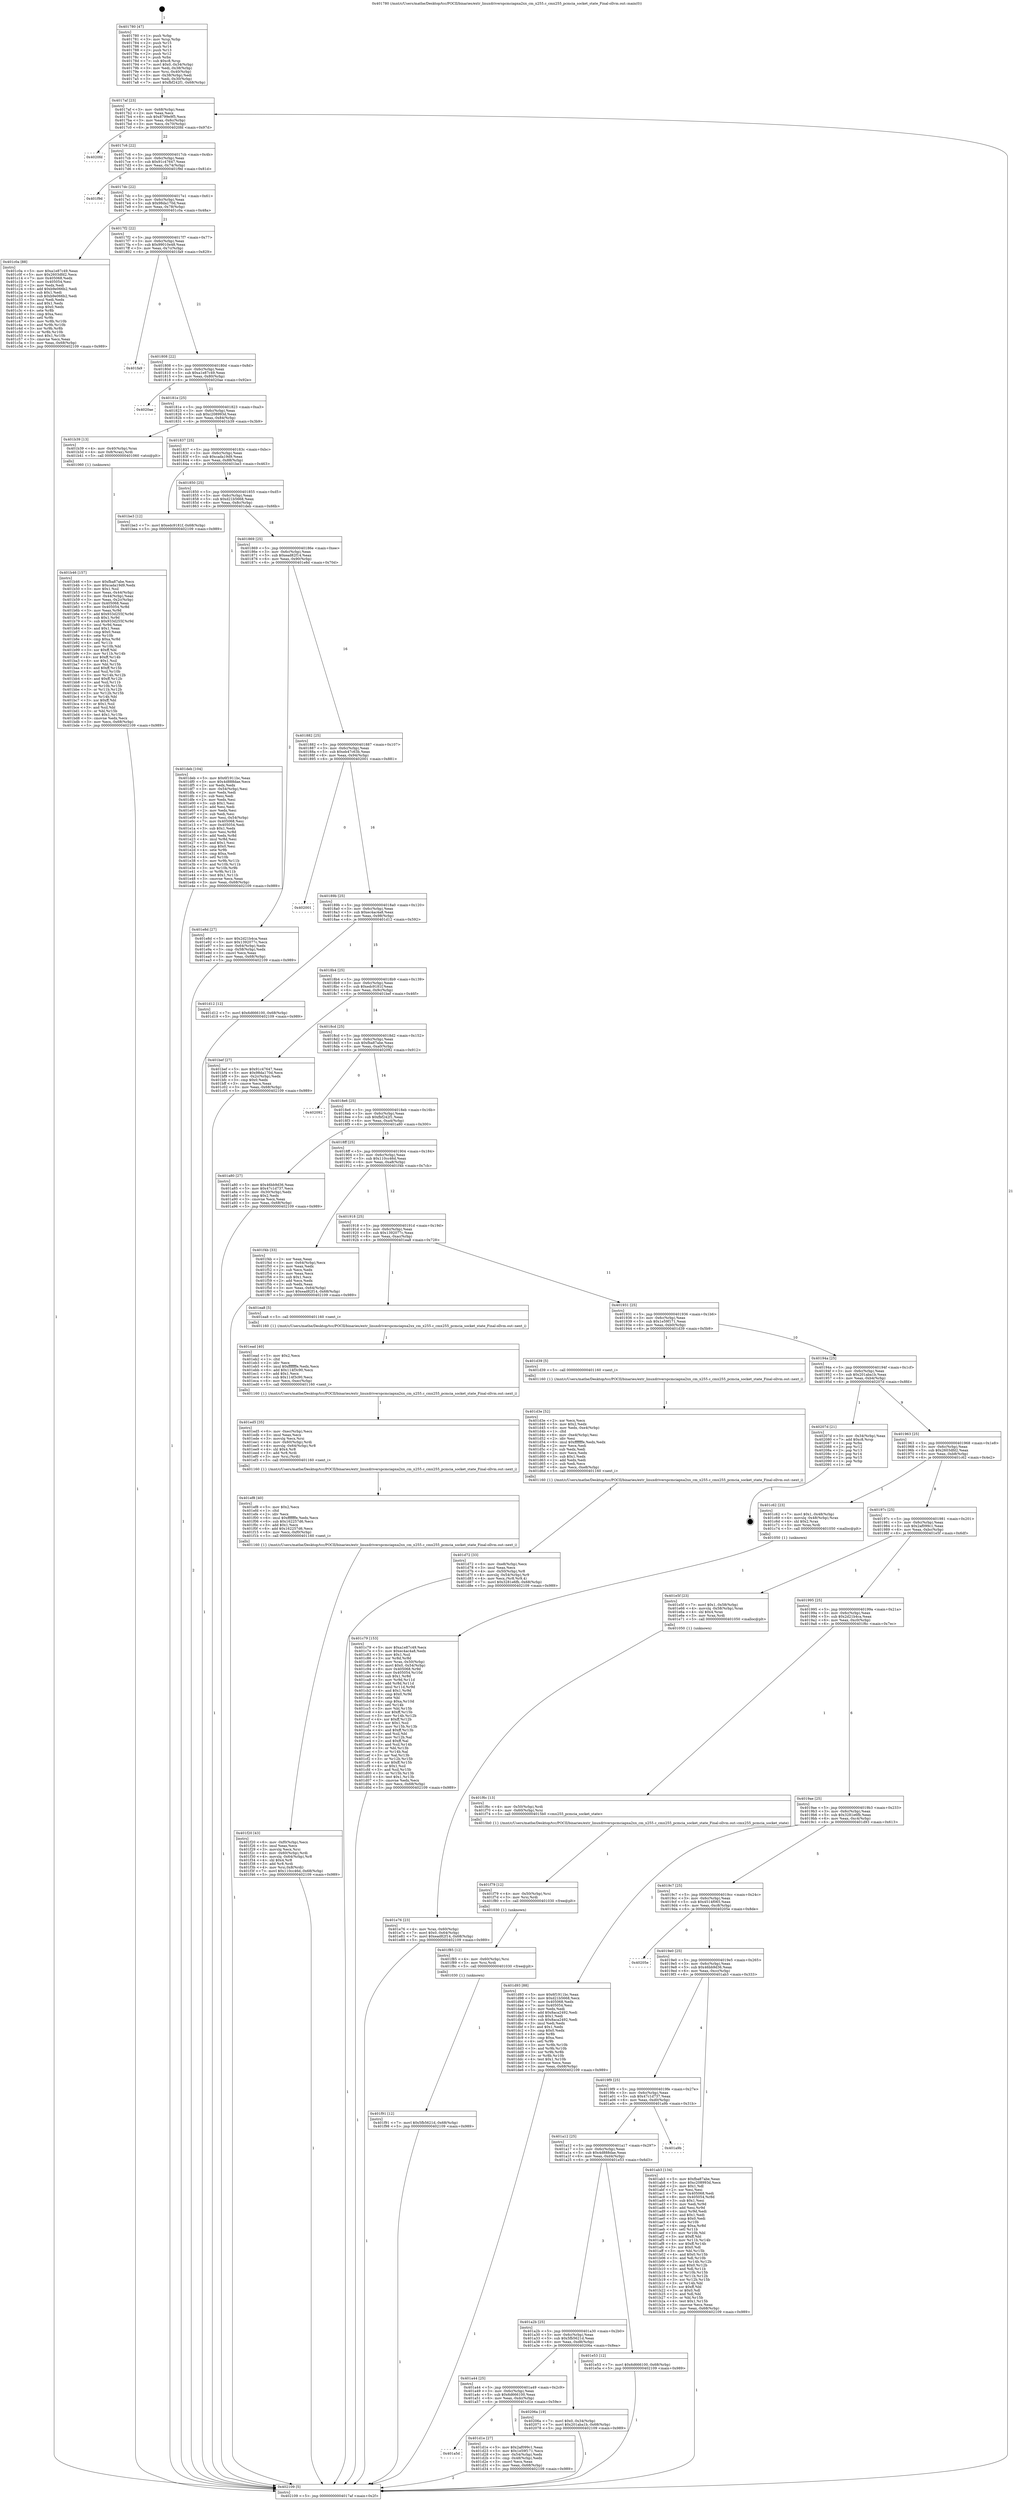 digraph "0x401780" {
  label = "0x401780 (/mnt/c/Users/mathe/Desktop/tcc/POCII/binaries/extr_linuxdriverspcmciapxa2xx_cm_x255.c_cmx255_pcmcia_socket_state_Final-ollvm.out::main(0))"
  labelloc = "t"
  node[shape=record]

  Entry [label="",width=0.3,height=0.3,shape=circle,fillcolor=black,style=filled]
  "0x4017af" [label="{
     0x4017af [23]\l
     | [instrs]\l
     &nbsp;&nbsp;0x4017af \<+3\>: mov -0x68(%rbp),%eax\l
     &nbsp;&nbsp;0x4017b2 \<+2\>: mov %eax,%ecx\l
     &nbsp;&nbsp;0x4017b4 \<+6\>: sub $0x8799e9f5,%ecx\l
     &nbsp;&nbsp;0x4017ba \<+3\>: mov %eax,-0x6c(%rbp)\l
     &nbsp;&nbsp;0x4017bd \<+3\>: mov %ecx,-0x70(%rbp)\l
     &nbsp;&nbsp;0x4017c0 \<+6\>: je 00000000004020fd \<main+0x97d\>\l
  }"]
  "0x4020fd" [label="{
     0x4020fd\l
  }", style=dashed]
  "0x4017c6" [label="{
     0x4017c6 [22]\l
     | [instrs]\l
     &nbsp;&nbsp;0x4017c6 \<+5\>: jmp 00000000004017cb \<main+0x4b\>\l
     &nbsp;&nbsp;0x4017cb \<+3\>: mov -0x6c(%rbp),%eax\l
     &nbsp;&nbsp;0x4017ce \<+5\>: sub $0x91c47647,%eax\l
     &nbsp;&nbsp;0x4017d3 \<+3\>: mov %eax,-0x74(%rbp)\l
     &nbsp;&nbsp;0x4017d6 \<+6\>: je 0000000000401f9d \<main+0x81d\>\l
  }"]
  Exit [label="",width=0.3,height=0.3,shape=circle,fillcolor=black,style=filled,peripheries=2]
  "0x401f9d" [label="{
     0x401f9d\l
  }", style=dashed]
  "0x4017dc" [label="{
     0x4017dc [22]\l
     | [instrs]\l
     &nbsp;&nbsp;0x4017dc \<+5\>: jmp 00000000004017e1 \<main+0x61\>\l
     &nbsp;&nbsp;0x4017e1 \<+3\>: mov -0x6c(%rbp),%eax\l
     &nbsp;&nbsp;0x4017e4 \<+5\>: sub $0x98da170d,%eax\l
     &nbsp;&nbsp;0x4017e9 \<+3\>: mov %eax,-0x78(%rbp)\l
     &nbsp;&nbsp;0x4017ec \<+6\>: je 0000000000401c0a \<main+0x48a\>\l
  }"]
  "0x401f91" [label="{
     0x401f91 [12]\l
     | [instrs]\l
     &nbsp;&nbsp;0x401f91 \<+7\>: movl $0x5fb5621d,-0x68(%rbp)\l
     &nbsp;&nbsp;0x401f98 \<+5\>: jmp 0000000000402109 \<main+0x989\>\l
  }"]
  "0x401c0a" [label="{
     0x401c0a [88]\l
     | [instrs]\l
     &nbsp;&nbsp;0x401c0a \<+5\>: mov $0xa1e87c49,%eax\l
     &nbsp;&nbsp;0x401c0f \<+5\>: mov $0x2603dfd2,%ecx\l
     &nbsp;&nbsp;0x401c14 \<+7\>: mov 0x405068,%edx\l
     &nbsp;&nbsp;0x401c1b \<+7\>: mov 0x405054,%esi\l
     &nbsp;&nbsp;0x401c22 \<+2\>: mov %edx,%edi\l
     &nbsp;&nbsp;0x401c24 \<+6\>: add $0xb9e066b2,%edi\l
     &nbsp;&nbsp;0x401c2a \<+3\>: sub $0x1,%edi\l
     &nbsp;&nbsp;0x401c2d \<+6\>: sub $0xb9e066b2,%edi\l
     &nbsp;&nbsp;0x401c33 \<+3\>: imul %edi,%edx\l
     &nbsp;&nbsp;0x401c36 \<+3\>: and $0x1,%edx\l
     &nbsp;&nbsp;0x401c39 \<+3\>: cmp $0x0,%edx\l
     &nbsp;&nbsp;0x401c3c \<+4\>: sete %r8b\l
     &nbsp;&nbsp;0x401c40 \<+3\>: cmp $0xa,%esi\l
     &nbsp;&nbsp;0x401c43 \<+4\>: setl %r9b\l
     &nbsp;&nbsp;0x401c47 \<+3\>: mov %r8b,%r10b\l
     &nbsp;&nbsp;0x401c4a \<+3\>: and %r9b,%r10b\l
     &nbsp;&nbsp;0x401c4d \<+3\>: xor %r9b,%r8b\l
     &nbsp;&nbsp;0x401c50 \<+3\>: or %r8b,%r10b\l
     &nbsp;&nbsp;0x401c53 \<+4\>: test $0x1,%r10b\l
     &nbsp;&nbsp;0x401c57 \<+3\>: cmovne %ecx,%eax\l
     &nbsp;&nbsp;0x401c5a \<+3\>: mov %eax,-0x68(%rbp)\l
     &nbsp;&nbsp;0x401c5d \<+5\>: jmp 0000000000402109 \<main+0x989\>\l
  }"]
  "0x4017f2" [label="{
     0x4017f2 [22]\l
     | [instrs]\l
     &nbsp;&nbsp;0x4017f2 \<+5\>: jmp 00000000004017f7 \<main+0x77\>\l
     &nbsp;&nbsp;0x4017f7 \<+3\>: mov -0x6c(%rbp),%eax\l
     &nbsp;&nbsp;0x4017fa \<+5\>: sub $0x99010e48,%eax\l
     &nbsp;&nbsp;0x4017ff \<+3\>: mov %eax,-0x7c(%rbp)\l
     &nbsp;&nbsp;0x401802 \<+6\>: je 0000000000401fa9 \<main+0x829\>\l
  }"]
  "0x401f85" [label="{
     0x401f85 [12]\l
     | [instrs]\l
     &nbsp;&nbsp;0x401f85 \<+4\>: mov -0x60(%rbp),%rsi\l
     &nbsp;&nbsp;0x401f89 \<+3\>: mov %rsi,%rdi\l
     &nbsp;&nbsp;0x401f8c \<+5\>: call 0000000000401030 \<free@plt\>\l
     | [calls]\l
     &nbsp;&nbsp;0x401030 \{1\} (unknown)\l
  }"]
  "0x401fa9" [label="{
     0x401fa9\l
  }", style=dashed]
  "0x401808" [label="{
     0x401808 [22]\l
     | [instrs]\l
     &nbsp;&nbsp;0x401808 \<+5\>: jmp 000000000040180d \<main+0x8d\>\l
     &nbsp;&nbsp;0x40180d \<+3\>: mov -0x6c(%rbp),%eax\l
     &nbsp;&nbsp;0x401810 \<+5\>: sub $0xa1e87c49,%eax\l
     &nbsp;&nbsp;0x401815 \<+3\>: mov %eax,-0x80(%rbp)\l
     &nbsp;&nbsp;0x401818 \<+6\>: je 00000000004020ae \<main+0x92e\>\l
  }"]
  "0x401f79" [label="{
     0x401f79 [12]\l
     | [instrs]\l
     &nbsp;&nbsp;0x401f79 \<+4\>: mov -0x50(%rbp),%rsi\l
     &nbsp;&nbsp;0x401f7d \<+3\>: mov %rsi,%rdi\l
     &nbsp;&nbsp;0x401f80 \<+5\>: call 0000000000401030 \<free@plt\>\l
     | [calls]\l
     &nbsp;&nbsp;0x401030 \{1\} (unknown)\l
  }"]
  "0x4020ae" [label="{
     0x4020ae\l
  }", style=dashed]
  "0x40181e" [label="{
     0x40181e [25]\l
     | [instrs]\l
     &nbsp;&nbsp;0x40181e \<+5\>: jmp 0000000000401823 \<main+0xa3\>\l
     &nbsp;&nbsp;0x401823 \<+3\>: mov -0x6c(%rbp),%eax\l
     &nbsp;&nbsp;0x401826 \<+5\>: sub $0xc208993d,%eax\l
     &nbsp;&nbsp;0x40182b \<+6\>: mov %eax,-0x84(%rbp)\l
     &nbsp;&nbsp;0x401831 \<+6\>: je 0000000000401b39 \<main+0x3b9\>\l
  }"]
  "0x401f20" [label="{
     0x401f20 [43]\l
     | [instrs]\l
     &nbsp;&nbsp;0x401f20 \<+6\>: mov -0xf0(%rbp),%ecx\l
     &nbsp;&nbsp;0x401f26 \<+3\>: imul %eax,%ecx\l
     &nbsp;&nbsp;0x401f29 \<+3\>: movslq %ecx,%rsi\l
     &nbsp;&nbsp;0x401f2c \<+4\>: mov -0x60(%rbp),%rdi\l
     &nbsp;&nbsp;0x401f30 \<+4\>: movslq -0x64(%rbp),%r8\l
     &nbsp;&nbsp;0x401f34 \<+4\>: shl $0x4,%r8\l
     &nbsp;&nbsp;0x401f38 \<+3\>: add %r8,%rdi\l
     &nbsp;&nbsp;0x401f3b \<+4\>: mov %rsi,0x8(%rdi)\l
     &nbsp;&nbsp;0x401f3f \<+7\>: movl $0x110cc46d,-0x68(%rbp)\l
     &nbsp;&nbsp;0x401f46 \<+5\>: jmp 0000000000402109 \<main+0x989\>\l
  }"]
  "0x401b39" [label="{
     0x401b39 [13]\l
     | [instrs]\l
     &nbsp;&nbsp;0x401b39 \<+4\>: mov -0x40(%rbp),%rax\l
     &nbsp;&nbsp;0x401b3d \<+4\>: mov 0x8(%rax),%rdi\l
     &nbsp;&nbsp;0x401b41 \<+5\>: call 0000000000401060 \<atoi@plt\>\l
     | [calls]\l
     &nbsp;&nbsp;0x401060 \{1\} (unknown)\l
  }"]
  "0x401837" [label="{
     0x401837 [25]\l
     | [instrs]\l
     &nbsp;&nbsp;0x401837 \<+5\>: jmp 000000000040183c \<main+0xbc\>\l
     &nbsp;&nbsp;0x40183c \<+3\>: mov -0x6c(%rbp),%eax\l
     &nbsp;&nbsp;0x40183f \<+5\>: sub $0xcada19d9,%eax\l
     &nbsp;&nbsp;0x401844 \<+6\>: mov %eax,-0x88(%rbp)\l
     &nbsp;&nbsp;0x40184a \<+6\>: je 0000000000401be3 \<main+0x463\>\l
  }"]
  "0x401ef8" [label="{
     0x401ef8 [40]\l
     | [instrs]\l
     &nbsp;&nbsp;0x401ef8 \<+5\>: mov $0x2,%ecx\l
     &nbsp;&nbsp;0x401efd \<+1\>: cltd\l
     &nbsp;&nbsp;0x401efe \<+2\>: idiv %ecx\l
     &nbsp;&nbsp;0x401f00 \<+6\>: imul $0xfffffffe,%edx,%ecx\l
     &nbsp;&nbsp;0x401f06 \<+6\>: sub $0x162257d6,%ecx\l
     &nbsp;&nbsp;0x401f0c \<+3\>: add $0x1,%ecx\l
     &nbsp;&nbsp;0x401f0f \<+6\>: add $0x162257d6,%ecx\l
     &nbsp;&nbsp;0x401f15 \<+6\>: mov %ecx,-0xf0(%rbp)\l
     &nbsp;&nbsp;0x401f1b \<+5\>: call 0000000000401160 \<next_i\>\l
     | [calls]\l
     &nbsp;&nbsp;0x401160 \{1\} (/mnt/c/Users/mathe/Desktop/tcc/POCII/binaries/extr_linuxdriverspcmciapxa2xx_cm_x255.c_cmx255_pcmcia_socket_state_Final-ollvm.out::next_i)\l
  }"]
  "0x401be3" [label="{
     0x401be3 [12]\l
     | [instrs]\l
     &nbsp;&nbsp;0x401be3 \<+7\>: movl $0xedc9181f,-0x68(%rbp)\l
     &nbsp;&nbsp;0x401bea \<+5\>: jmp 0000000000402109 \<main+0x989\>\l
  }"]
  "0x401850" [label="{
     0x401850 [25]\l
     | [instrs]\l
     &nbsp;&nbsp;0x401850 \<+5\>: jmp 0000000000401855 \<main+0xd5\>\l
     &nbsp;&nbsp;0x401855 \<+3\>: mov -0x6c(%rbp),%eax\l
     &nbsp;&nbsp;0x401858 \<+5\>: sub $0xd21b5668,%eax\l
     &nbsp;&nbsp;0x40185d \<+6\>: mov %eax,-0x8c(%rbp)\l
     &nbsp;&nbsp;0x401863 \<+6\>: je 0000000000401deb \<main+0x66b\>\l
  }"]
  "0x401ed5" [label="{
     0x401ed5 [35]\l
     | [instrs]\l
     &nbsp;&nbsp;0x401ed5 \<+6\>: mov -0xec(%rbp),%ecx\l
     &nbsp;&nbsp;0x401edb \<+3\>: imul %eax,%ecx\l
     &nbsp;&nbsp;0x401ede \<+3\>: movslq %ecx,%rsi\l
     &nbsp;&nbsp;0x401ee1 \<+4\>: mov -0x60(%rbp),%rdi\l
     &nbsp;&nbsp;0x401ee5 \<+4\>: movslq -0x64(%rbp),%r8\l
     &nbsp;&nbsp;0x401ee9 \<+4\>: shl $0x4,%r8\l
     &nbsp;&nbsp;0x401eed \<+3\>: add %r8,%rdi\l
     &nbsp;&nbsp;0x401ef0 \<+3\>: mov %rsi,(%rdi)\l
     &nbsp;&nbsp;0x401ef3 \<+5\>: call 0000000000401160 \<next_i\>\l
     | [calls]\l
     &nbsp;&nbsp;0x401160 \{1\} (/mnt/c/Users/mathe/Desktop/tcc/POCII/binaries/extr_linuxdriverspcmciapxa2xx_cm_x255.c_cmx255_pcmcia_socket_state_Final-ollvm.out::next_i)\l
  }"]
  "0x401deb" [label="{
     0x401deb [104]\l
     | [instrs]\l
     &nbsp;&nbsp;0x401deb \<+5\>: mov $0x6f1911bc,%eax\l
     &nbsp;&nbsp;0x401df0 \<+5\>: mov $0x4d888dae,%ecx\l
     &nbsp;&nbsp;0x401df5 \<+2\>: xor %edx,%edx\l
     &nbsp;&nbsp;0x401df7 \<+3\>: mov -0x54(%rbp),%esi\l
     &nbsp;&nbsp;0x401dfa \<+2\>: mov %edx,%edi\l
     &nbsp;&nbsp;0x401dfc \<+2\>: sub %esi,%edi\l
     &nbsp;&nbsp;0x401dfe \<+2\>: mov %edx,%esi\l
     &nbsp;&nbsp;0x401e00 \<+3\>: sub $0x1,%esi\l
     &nbsp;&nbsp;0x401e03 \<+2\>: add %esi,%edi\l
     &nbsp;&nbsp;0x401e05 \<+2\>: mov %edx,%esi\l
     &nbsp;&nbsp;0x401e07 \<+2\>: sub %edi,%esi\l
     &nbsp;&nbsp;0x401e09 \<+3\>: mov %esi,-0x54(%rbp)\l
     &nbsp;&nbsp;0x401e0c \<+7\>: mov 0x405068,%esi\l
     &nbsp;&nbsp;0x401e13 \<+7\>: mov 0x405054,%edi\l
     &nbsp;&nbsp;0x401e1a \<+3\>: sub $0x1,%edx\l
     &nbsp;&nbsp;0x401e1d \<+3\>: mov %esi,%r8d\l
     &nbsp;&nbsp;0x401e20 \<+3\>: add %edx,%r8d\l
     &nbsp;&nbsp;0x401e23 \<+4\>: imul %r8d,%esi\l
     &nbsp;&nbsp;0x401e27 \<+3\>: and $0x1,%esi\l
     &nbsp;&nbsp;0x401e2a \<+3\>: cmp $0x0,%esi\l
     &nbsp;&nbsp;0x401e2d \<+4\>: sete %r9b\l
     &nbsp;&nbsp;0x401e31 \<+3\>: cmp $0xa,%edi\l
     &nbsp;&nbsp;0x401e34 \<+4\>: setl %r10b\l
     &nbsp;&nbsp;0x401e38 \<+3\>: mov %r9b,%r11b\l
     &nbsp;&nbsp;0x401e3b \<+3\>: and %r10b,%r11b\l
     &nbsp;&nbsp;0x401e3e \<+3\>: xor %r10b,%r9b\l
     &nbsp;&nbsp;0x401e41 \<+3\>: or %r9b,%r11b\l
     &nbsp;&nbsp;0x401e44 \<+4\>: test $0x1,%r11b\l
     &nbsp;&nbsp;0x401e48 \<+3\>: cmovne %ecx,%eax\l
     &nbsp;&nbsp;0x401e4b \<+3\>: mov %eax,-0x68(%rbp)\l
     &nbsp;&nbsp;0x401e4e \<+5\>: jmp 0000000000402109 \<main+0x989\>\l
  }"]
  "0x401869" [label="{
     0x401869 [25]\l
     | [instrs]\l
     &nbsp;&nbsp;0x401869 \<+5\>: jmp 000000000040186e \<main+0xee\>\l
     &nbsp;&nbsp;0x40186e \<+3\>: mov -0x6c(%rbp),%eax\l
     &nbsp;&nbsp;0x401871 \<+5\>: sub $0xead82f14,%eax\l
     &nbsp;&nbsp;0x401876 \<+6\>: mov %eax,-0x90(%rbp)\l
     &nbsp;&nbsp;0x40187c \<+6\>: je 0000000000401e8d \<main+0x70d\>\l
  }"]
  "0x401ead" [label="{
     0x401ead [40]\l
     | [instrs]\l
     &nbsp;&nbsp;0x401ead \<+5\>: mov $0x2,%ecx\l
     &nbsp;&nbsp;0x401eb2 \<+1\>: cltd\l
     &nbsp;&nbsp;0x401eb3 \<+2\>: idiv %ecx\l
     &nbsp;&nbsp;0x401eb5 \<+6\>: imul $0xfffffffe,%edx,%ecx\l
     &nbsp;&nbsp;0x401ebb \<+6\>: add $0x114f3c90,%ecx\l
     &nbsp;&nbsp;0x401ec1 \<+3\>: add $0x1,%ecx\l
     &nbsp;&nbsp;0x401ec4 \<+6\>: sub $0x114f3c90,%ecx\l
     &nbsp;&nbsp;0x401eca \<+6\>: mov %ecx,-0xec(%rbp)\l
     &nbsp;&nbsp;0x401ed0 \<+5\>: call 0000000000401160 \<next_i\>\l
     | [calls]\l
     &nbsp;&nbsp;0x401160 \{1\} (/mnt/c/Users/mathe/Desktop/tcc/POCII/binaries/extr_linuxdriverspcmciapxa2xx_cm_x255.c_cmx255_pcmcia_socket_state_Final-ollvm.out::next_i)\l
  }"]
  "0x401e8d" [label="{
     0x401e8d [27]\l
     | [instrs]\l
     &nbsp;&nbsp;0x401e8d \<+5\>: mov $0x2d21b4ca,%eax\l
     &nbsp;&nbsp;0x401e92 \<+5\>: mov $0x1392077c,%ecx\l
     &nbsp;&nbsp;0x401e97 \<+3\>: mov -0x64(%rbp),%edx\l
     &nbsp;&nbsp;0x401e9a \<+3\>: cmp -0x58(%rbp),%edx\l
     &nbsp;&nbsp;0x401e9d \<+3\>: cmovl %ecx,%eax\l
     &nbsp;&nbsp;0x401ea0 \<+3\>: mov %eax,-0x68(%rbp)\l
     &nbsp;&nbsp;0x401ea3 \<+5\>: jmp 0000000000402109 \<main+0x989\>\l
  }"]
  "0x401882" [label="{
     0x401882 [25]\l
     | [instrs]\l
     &nbsp;&nbsp;0x401882 \<+5\>: jmp 0000000000401887 \<main+0x107\>\l
     &nbsp;&nbsp;0x401887 \<+3\>: mov -0x6c(%rbp),%eax\l
     &nbsp;&nbsp;0x40188a \<+5\>: sub $0xeb47c63b,%eax\l
     &nbsp;&nbsp;0x40188f \<+6\>: mov %eax,-0x94(%rbp)\l
     &nbsp;&nbsp;0x401895 \<+6\>: je 0000000000402001 \<main+0x881\>\l
  }"]
  "0x401e76" [label="{
     0x401e76 [23]\l
     | [instrs]\l
     &nbsp;&nbsp;0x401e76 \<+4\>: mov %rax,-0x60(%rbp)\l
     &nbsp;&nbsp;0x401e7a \<+7\>: movl $0x0,-0x64(%rbp)\l
     &nbsp;&nbsp;0x401e81 \<+7\>: movl $0xead82f14,-0x68(%rbp)\l
     &nbsp;&nbsp;0x401e88 \<+5\>: jmp 0000000000402109 \<main+0x989\>\l
  }"]
  "0x402001" [label="{
     0x402001\l
  }", style=dashed]
  "0x40189b" [label="{
     0x40189b [25]\l
     | [instrs]\l
     &nbsp;&nbsp;0x40189b \<+5\>: jmp 00000000004018a0 \<main+0x120\>\l
     &nbsp;&nbsp;0x4018a0 \<+3\>: mov -0x6c(%rbp),%eax\l
     &nbsp;&nbsp;0x4018a3 \<+5\>: sub $0xec4ac4a8,%eax\l
     &nbsp;&nbsp;0x4018a8 \<+6\>: mov %eax,-0x98(%rbp)\l
     &nbsp;&nbsp;0x4018ae \<+6\>: je 0000000000401d12 \<main+0x592\>\l
  }"]
  "0x401d72" [label="{
     0x401d72 [33]\l
     | [instrs]\l
     &nbsp;&nbsp;0x401d72 \<+6\>: mov -0xe8(%rbp),%ecx\l
     &nbsp;&nbsp;0x401d78 \<+3\>: imul %eax,%ecx\l
     &nbsp;&nbsp;0x401d7b \<+4\>: mov -0x50(%rbp),%r8\l
     &nbsp;&nbsp;0x401d7f \<+4\>: movslq -0x54(%rbp),%r9\l
     &nbsp;&nbsp;0x401d83 \<+4\>: mov %ecx,(%r8,%r9,4)\l
     &nbsp;&nbsp;0x401d87 \<+7\>: movl $0x3281e6fb,-0x68(%rbp)\l
     &nbsp;&nbsp;0x401d8e \<+5\>: jmp 0000000000402109 \<main+0x989\>\l
  }"]
  "0x401d12" [label="{
     0x401d12 [12]\l
     | [instrs]\l
     &nbsp;&nbsp;0x401d12 \<+7\>: movl $0x6d666100,-0x68(%rbp)\l
     &nbsp;&nbsp;0x401d19 \<+5\>: jmp 0000000000402109 \<main+0x989\>\l
  }"]
  "0x4018b4" [label="{
     0x4018b4 [25]\l
     | [instrs]\l
     &nbsp;&nbsp;0x4018b4 \<+5\>: jmp 00000000004018b9 \<main+0x139\>\l
     &nbsp;&nbsp;0x4018b9 \<+3\>: mov -0x6c(%rbp),%eax\l
     &nbsp;&nbsp;0x4018bc \<+5\>: sub $0xedc9181f,%eax\l
     &nbsp;&nbsp;0x4018c1 \<+6\>: mov %eax,-0x9c(%rbp)\l
     &nbsp;&nbsp;0x4018c7 \<+6\>: je 0000000000401bef \<main+0x46f\>\l
  }"]
  "0x401d3e" [label="{
     0x401d3e [52]\l
     | [instrs]\l
     &nbsp;&nbsp;0x401d3e \<+2\>: xor %ecx,%ecx\l
     &nbsp;&nbsp;0x401d40 \<+5\>: mov $0x2,%edx\l
     &nbsp;&nbsp;0x401d45 \<+6\>: mov %edx,-0xe4(%rbp)\l
     &nbsp;&nbsp;0x401d4b \<+1\>: cltd\l
     &nbsp;&nbsp;0x401d4c \<+6\>: mov -0xe4(%rbp),%esi\l
     &nbsp;&nbsp;0x401d52 \<+2\>: idiv %esi\l
     &nbsp;&nbsp;0x401d54 \<+6\>: imul $0xfffffffe,%edx,%edx\l
     &nbsp;&nbsp;0x401d5a \<+2\>: mov %ecx,%edi\l
     &nbsp;&nbsp;0x401d5c \<+2\>: sub %edx,%edi\l
     &nbsp;&nbsp;0x401d5e \<+2\>: mov %ecx,%edx\l
     &nbsp;&nbsp;0x401d60 \<+3\>: sub $0x1,%edx\l
     &nbsp;&nbsp;0x401d63 \<+2\>: add %edx,%edi\l
     &nbsp;&nbsp;0x401d65 \<+2\>: sub %edi,%ecx\l
     &nbsp;&nbsp;0x401d67 \<+6\>: mov %ecx,-0xe8(%rbp)\l
     &nbsp;&nbsp;0x401d6d \<+5\>: call 0000000000401160 \<next_i\>\l
     | [calls]\l
     &nbsp;&nbsp;0x401160 \{1\} (/mnt/c/Users/mathe/Desktop/tcc/POCII/binaries/extr_linuxdriverspcmciapxa2xx_cm_x255.c_cmx255_pcmcia_socket_state_Final-ollvm.out::next_i)\l
  }"]
  "0x401bef" [label="{
     0x401bef [27]\l
     | [instrs]\l
     &nbsp;&nbsp;0x401bef \<+5\>: mov $0x91c47647,%eax\l
     &nbsp;&nbsp;0x401bf4 \<+5\>: mov $0x98da170d,%ecx\l
     &nbsp;&nbsp;0x401bf9 \<+3\>: mov -0x2c(%rbp),%edx\l
     &nbsp;&nbsp;0x401bfc \<+3\>: cmp $0x0,%edx\l
     &nbsp;&nbsp;0x401bff \<+3\>: cmove %ecx,%eax\l
     &nbsp;&nbsp;0x401c02 \<+3\>: mov %eax,-0x68(%rbp)\l
     &nbsp;&nbsp;0x401c05 \<+5\>: jmp 0000000000402109 \<main+0x989\>\l
  }"]
  "0x4018cd" [label="{
     0x4018cd [25]\l
     | [instrs]\l
     &nbsp;&nbsp;0x4018cd \<+5\>: jmp 00000000004018d2 \<main+0x152\>\l
     &nbsp;&nbsp;0x4018d2 \<+3\>: mov -0x6c(%rbp),%eax\l
     &nbsp;&nbsp;0x4018d5 \<+5\>: sub $0xfba87abe,%eax\l
     &nbsp;&nbsp;0x4018da \<+6\>: mov %eax,-0xa0(%rbp)\l
     &nbsp;&nbsp;0x4018e0 \<+6\>: je 0000000000402092 \<main+0x912\>\l
  }"]
  "0x401a5d" [label="{
     0x401a5d\l
  }", style=dashed]
  "0x402092" [label="{
     0x402092\l
  }", style=dashed]
  "0x4018e6" [label="{
     0x4018e6 [25]\l
     | [instrs]\l
     &nbsp;&nbsp;0x4018e6 \<+5\>: jmp 00000000004018eb \<main+0x16b\>\l
     &nbsp;&nbsp;0x4018eb \<+3\>: mov -0x6c(%rbp),%eax\l
     &nbsp;&nbsp;0x4018ee \<+5\>: sub $0xfbf242f1,%eax\l
     &nbsp;&nbsp;0x4018f3 \<+6\>: mov %eax,-0xa4(%rbp)\l
     &nbsp;&nbsp;0x4018f9 \<+6\>: je 0000000000401a80 \<main+0x300\>\l
  }"]
  "0x401d1e" [label="{
     0x401d1e [27]\l
     | [instrs]\l
     &nbsp;&nbsp;0x401d1e \<+5\>: mov $0x2af099c1,%eax\l
     &nbsp;&nbsp;0x401d23 \<+5\>: mov $0x1e59f171,%ecx\l
     &nbsp;&nbsp;0x401d28 \<+3\>: mov -0x54(%rbp),%edx\l
     &nbsp;&nbsp;0x401d2b \<+3\>: cmp -0x48(%rbp),%edx\l
     &nbsp;&nbsp;0x401d2e \<+3\>: cmovl %ecx,%eax\l
     &nbsp;&nbsp;0x401d31 \<+3\>: mov %eax,-0x68(%rbp)\l
     &nbsp;&nbsp;0x401d34 \<+5\>: jmp 0000000000402109 \<main+0x989\>\l
  }"]
  "0x401a80" [label="{
     0x401a80 [27]\l
     | [instrs]\l
     &nbsp;&nbsp;0x401a80 \<+5\>: mov $0x46bb9d36,%eax\l
     &nbsp;&nbsp;0x401a85 \<+5\>: mov $0x47c1d737,%ecx\l
     &nbsp;&nbsp;0x401a8a \<+3\>: mov -0x30(%rbp),%edx\l
     &nbsp;&nbsp;0x401a8d \<+3\>: cmp $0x2,%edx\l
     &nbsp;&nbsp;0x401a90 \<+3\>: cmovne %ecx,%eax\l
     &nbsp;&nbsp;0x401a93 \<+3\>: mov %eax,-0x68(%rbp)\l
     &nbsp;&nbsp;0x401a96 \<+5\>: jmp 0000000000402109 \<main+0x989\>\l
  }"]
  "0x4018ff" [label="{
     0x4018ff [25]\l
     | [instrs]\l
     &nbsp;&nbsp;0x4018ff \<+5\>: jmp 0000000000401904 \<main+0x184\>\l
     &nbsp;&nbsp;0x401904 \<+3\>: mov -0x6c(%rbp),%eax\l
     &nbsp;&nbsp;0x401907 \<+5\>: sub $0x110cc46d,%eax\l
     &nbsp;&nbsp;0x40190c \<+6\>: mov %eax,-0xa8(%rbp)\l
     &nbsp;&nbsp;0x401912 \<+6\>: je 0000000000401f4b \<main+0x7cb\>\l
  }"]
  "0x402109" [label="{
     0x402109 [5]\l
     | [instrs]\l
     &nbsp;&nbsp;0x402109 \<+5\>: jmp 00000000004017af \<main+0x2f\>\l
  }"]
  "0x401780" [label="{
     0x401780 [47]\l
     | [instrs]\l
     &nbsp;&nbsp;0x401780 \<+1\>: push %rbp\l
     &nbsp;&nbsp;0x401781 \<+3\>: mov %rsp,%rbp\l
     &nbsp;&nbsp;0x401784 \<+2\>: push %r15\l
     &nbsp;&nbsp;0x401786 \<+2\>: push %r14\l
     &nbsp;&nbsp;0x401788 \<+2\>: push %r13\l
     &nbsp;&nbsp;0x40178a \<+2\>: push %r12\l
     &nbsp;&nbsp;0x40178c \<+1\>: push %rbx\l
     &nbsp;&nbsp;0x40178d \<+7\>: sub $0xc8,%rsp\l
     &nbsp;&nbsp;0x401794 \<+7\>: movl $0x0,-0x34(%rbp)\l
     &nbsp;&nbsp;0x40179b \<+3\>: mov %edi,-0x38(%rbp)\l
     &nbsp;&nbsp;0x40179e \<+4\>: mov %rsi,-0x40(%rbp)\l
     &nbsp;&nbsp;0x4017a2 \<+3\>: mov -0x38(%rbp),%edi\l
     &nbsp;&nbsp;0x4017a5 \<+3\>: mov %edi,-0x30(%rbp)\l
     &nbsp;&nbsp;0x4017a8 \<+7\>: movl $0xfbf242f1,-0x68(%rbp)\l
  }"]
  "0x401a44" [label="{
     0x401a44 [25]\l
     | [instrs]\l
     &nbsp;&nbsp;0x401a44 \<+5\>: jmp 0000000000401a49 \<main+0x2c9\>\l
     &nbsp;&nbsp;0x401a49 \<+3\>: mov -0x6c(%rbp),%eax\l
     &nbsp;&nbsp;0x401a4c \<+5\>: sub $0x6d666100,%eax\l
     &nbsp;&nbsp;0x401a51 \<+6\>: mov %eax,-0xdc(%rbp)\l
     &nbsp;&nbsp;0x401a57 \<+6\>: je 0000000000401d1e \<main+0x59e\>\l
  }"]
  "0x401f4b" [label="{
     0x401f4b [33]\l
     | [instrs]\l
     &nbsp;&nbsp;0x401f4b \<+2\>: xor %eax,%eax\l
     &nbsp;&nbsp;0x401f4d \<+3\>: mov -0x64(%rbp),%ecx\l
     &nbsp;&nbsp;0x401f50 \<+2\>: mov %eax,%edx\l
     &nbsp;&nbsp;0x401f52 \<+2\>: sub %ecx,%edx\l
     &nbsp;&nbsp;0x401f54 \<+2\>: mov %eax,%ecx\l
     &nbsp;&nbsp;0x401f56 \<+3\>: sub $0x1,%ecx\l
     &nbsp;&nbsp;0x401f59 \<+2\>: add %ecx,%edx\l
     &nbsp;&nbsp;0x401f5b \<+2\>: sub %edx,%eax\l
     &nbsp;&nbsp;0x401f5d \<+3\>: mov %eax,-0x64(%rbp)\l
     &nbsp;&nbsp;0x401f60 \<+7\>: movl $0xead82f14,-0x68(%rbp)\l
     &nbsp;&nbsp;0x401f67 \<+5\>: jmp 0000000000402109 \<main+0x989\>\l
  }"]
  "0x401918" [label="{
     0x401918 [25]\l
     | [instrs]\l
     &nbsp;&nbsp;0x401918 \<+5\>: jmp 000000000040191d \<main+0x19d\>\l
     &nbsp;&nbsp;0x40191d \<+3\>: mov -0x6c(%rbp),%eax\l
     &nbsp;&nbsp;0x401920 \<+5\>: sub $0x1392077c,%eax\l
     &nbsp;&nbsp;0x401925 \<+6\>: mov %eax,-0xac(%rbp)\l
     &nbsp;&nbsp;0x40192b \<+6\>: je 0000000000401ea8 \<main+0x728\>\l
  }"]
  "0x40206a" [label="{
     0x40206a [19]\l
     | [instrs]\l
     &nbsp;&nbsp;0x40206a \<+7\>: movl $0x0,-0x34(%rbp)\l
     &nbsp;&nbsp;0x402071 \<+7\>: movl $0x201aba1b,-0x68(%rbp)\l
     &nbsp;&nbsp;0x402078 \<+5\>: jmp 0000000000402109 \<main+0x989\>\l
  }"]
  "0x401ea8" [label="{
     0x401ea8 [5]\l
     | [instrs]\l
     &nbsp;&nbsp;0x401ea8 \<+5\>: call 0000000000401160 \<next_i\>\l
     | [calls]\l
     &nbsp;&nbsp;0x401160 \{1\} (/mnt/c/Users/mathe/Desktop/tcc/POCII/binaries/extr_linuxdriverspcmciapxa2xx_cm_x255.c_cmx255_pcmcia_socket_state_Final-ollvm.out::next_i)\l
  }"]
  "0x401931" [label="{
     0x401931 [25]\l
     | [instrs]\l
     &nbsp;&nbsp;0x401931 \<+5\>: jmp 0000000000401936 \<main+0x1b6\>\l
     &nbsp;&nbsp;0x401936 \<+3\>: mov -0x6c(%rbp),%eax\l
     &nbsp;&nbsp;0x401939 \<+5\>: sub $0x1e59f171,%eax\l
     &nbsp;&nbsp;0x40193e \<+6\>: mov %eax,-0xb0(%rbp)\l
     &nbsp;&nbsp;0x401944 \<+6\>: je 0000000000401d39 \<main+0x5b9\>\l
  }"]
  "0x401a2b" [label="{
     0x401a2b [25]\l
     | [instrs]\l
     &nbsp;&nbsp;0x401a2b \<+5\>: jmp 0000000000401a30 \<main+0x2b0\>\l
     &nbsp;&nbsp;0x401a30 \<+3\>: mov -0x6c(%rbp),%eax\l
     &nbsp;&nbsp;0x401a33 \<+5\>: sub $0x5fb5621d,%eax\l
     &nbsp;&nbsp;0x401a38 \<+6\>: mov %eax,-0xd8(%rbp)\l
     &nbsp;&nbsp;0x401a3e \<+6\>: je 000000000040206a \<main+0x8ea\>\l
  }"]
  "0x401d39" [label="{
     0x401d39 [5]\l
     | [instrs]\l
     &nbsp;&nbsp;0x401d39 \<+5\>: call 0000000000401160 \<next_i\>\l
     | [calls]\l
     &nbsp;&nbsp;0x401160 \{1\} (/mnt/c/Users/mathe/Desktop/tcc/POCII/binaries/extr_linuxdriverspcmciapxa2xx_cm_x255.c_cmx255_pcmcia_socket_state_Final-ollvm.out::next_i)\l
  }"]
  "0x40194a" [label="{
     0x40194a [25]\l
     | [instrs]\l
     &nbsp;&nbsp;0x40194a \<+5\>: jmp 000000000040194f \<main+0x1cf\>\l
     &nbsp;&nbsp;0x40194f \<+3\>: mov -0x6c(%rbp),%eax\l
     &nbsp;&nbsp;0x401952 \<+5\>: sub $0x201aba1b,%eax\l
     &nbsp;&nbsp;0x401957 \<+6\>: mov %eax,-0xb4(%rbp)\l
     &nbsp;&nbsp;0x40195d \<+6\>: je 000000000040207d \<main+0x8fd\>\l
  }"]
  "0x401e53" [label="{
     0x401e53 [12]\l
     | [instrs]\l
     &nbsp;&nbsp;0x401e53 \<+7\>: movl $0x6d666100,-0x68(%rbp)\l
     &nbsp;&nbsp;0x401e5a \<+5\>: jmp 0000000000402109 \<main+0x989\>\l
  }"]
  "0x40207d" [label="{
     0x40207d [21]\l
     | [instrs]\l
     &nbsp;&nbsp;0x40207d \<+3\>: mov -0x34(%rbp),%eax\l
     &nbsp;&nbsp;0x402080 \<+7\>: add $0xc8,%rsp\l
     &nbsp;&nbsp;0x402087 \<+1\>: pop %rbx\l
     &nbsp;&nbsp;0x402088 \<+2\>: pop %r12\l
     &nbsp;&nbsp;0x40208a \<+2\>: pop %r13\l
     &nbsp;&nbsp;0x40208c \<+2\>: pop %r14\l
     &nbsp;&nbsp;0x40208e \<+2\>: pop %r15\l
     &nbsp;&nbsp;0x402090 \<+1\>: pop %rbp\l
     &nbsp;&nbsp;0x402091 \<+1\>: ret\l
  }"]
  "0x401963" [label="{
     0x401963 [25]\l
     | [instrs]\l
     &nbsp;&nbsp;0x401963 \<+5\>: jmp 0000000000401968 \<main+0x1e8\>\l
     &nbsp;&nbsp;0x401968 \<+3\>: mov -0x6c(%rbp),%eax\l
     &nbsp;&nbsp;0x40196b \<+5\>: sub $0x2603dfd2,%eax\l
     &nbsp;&nbsp;0x401970 \<+6\>: mov %eax,-0xb8(%rbp)\l
     &nbsp;&nbsp;0x401976 \<+6\>: je 0000000000401c62 \<main+0x4e2\>\l
  }"]
  "0x401a12" [label="{
     0x401a12 [25]\l
     | [instrs]\l
     &nbsp;&nbsp;0x401a12 \<+5\>: jmp 0000000000401a17 \<main+0x297\>\l
     &nbsp;&nbsp;0x401a17 \<+3\>: mov -0x6c(%rbp),%eax\l
     &nbsp;&nbsp;0x401a1a \<+5\>: sub $0x4d888dae,%eax\l
     &nbsp;&nbsp;0x401a1f \<+6\>: mov %eax,-0xd4(%rbp)\l
     &nbsp;&nbsp;0x401a25 \<+6\>: je 0000000000401e53 \<main+0x6d3\>\l
  }"]
  "0x401c62" [label="{
     0x401c62 [23]\l
     | [instrs]\l
     &nbsp;&nbsp;0x401c62 \<+7\>: movl $0x1,-0x48(%rbp)\l
     &nbsp;&nbsp;0x401c69 \<+4\>: movslq -0x48(%rbp),%rax\l
     &nbsp;&nbsp;0x401c6d \<+4\>: shl $0x2,%rax\l
     &nbsp;&nbsp;0x401c71 \<+3\>: mov %rax,%rdi\l
     &nbsp;&nbsp;0x401c74 \<+5\>: call 0000000000401050 \<malloc@plt\>\l
     | [calls]\l
     &nbsp;&nbsp;0x401050 \{1\} (unknown)\l
  }"]
  "0x40197c" [label="{
     0x40197c [25]\l
     | [instrs]\l
     &nbsp;&nbsp;0x40197c \<+5\>: jmp 0000000000401981 \<main+0x201\>\l
     &nbsp;&nbsp;0x401981 \<+3\>: mov -0x6c(%rbp),%eax\l
     &nbsp;&nbsp;0x401984 \<+5\>: sub $0x2af099c1,%eax\l
     &nbsp;&nbsp;0x401989 \<+6\>: mov %eax,-0xbc(%rbp)\l
     &nbsp;&nbsp;0x40198f \<+6\>: je 0000000000401e5f \<main+0x6df\>\l
  }"]
  "0x401a9b" [label="{
     0x401a9b\l
  }", style=dashed]
  "0x401e5f" [label="{
     0x401e5f [23]\l
     | [instrs]\l
     &nbsp;&nbsp;0x401e5f \<+7\>: movl $0x1,-0x58(%rbp)\l
     &nbsp;&nbsp;0x401e66 \<+4\>: movslq -0x58(%rbp),%rax\l
     &nbsp;&nbsp;0x401e6a \<+4\>: shl $0x4,%rax\l
     &nbsp;&nbsp;0x401e6e \<+3\>: mov %rax,%rdi\l
     &nbsp;&nbsp;0x401e71 \<+5\>: call 0000000000401050 \<malloc@plt\>\l
     | [calls]\l
     &nbsp;&nbsp;0x401050 \{1\} (unknown)\l
  }"]
  "0x401995" [label="{
     0x401995 [25]\l
     | [instrs]\l
     &nbsp;&nbsp;0x401995 \<+5\>: jmp 000000000040199a \<main+0x21a\>\l
     &nbsp;&nbsp;0x40199a \<+3\>: mov -0x6c(%rbp),%eax\l
     &nbsp;&nbsp;0x40199d \<+5\>: sub $0x2d21b4ca,%eax\l
     &nbsp;&nbsp;0x4019a2 \<+6\>: mov %eax,-0xc0(%rbp)\l
     &nbsp;&nbsp;0x4019a8 \<+6\>: je 0000000000401f6c \<main+0x7ec\>\l
  }"]
  "0x401c79" [label="{
     0x401c79 [153]\l
     | [instrs]\l
     &nbsp;&nbsp;0x401c79 \<+5\>: mov $0xa1e87c49,%ecx\l
     &nbsp;&nbsp;0x401c7e \<+5\>: mov $0xec4ac4a8,%edx\l
     &nbsp;&nbsp;0x401c83 \<+3\>: mov $0x1,%sil\l
     &nbsp;&nbsp;0x401c86 \<+3\>: xor %r8d,%r8d\l
     &nbsp;&nbsp;0x401c89 \<+4\>: mov %rax,-0x50(%rbp)\l
     &nbsp;&nbsp;0x401c8d \<+7\>: movl $0x0,-0x54(%rbp)\l
     &nbsp;&nbsp;0x401c94 \<+8\>: mov 0x405068,%r9d\l
     &nbsp;&nbsp;0x401c9c \<+8\>: mov 0x405054,%r10d\l
     &nbsp;&nbsp;0x401ca4 \<+4\>: sub $0x1,%r8d\l
     &nbsp;&nbsp;0x401ca8 \<+3\>: mov %r9d,%r11d\l
     &nbsp;&nbsp;0x401cab \<+3\>: add %r8d,%r11d\l
     &nbsp;&nbsp;0x401cae \<+4\>: imul %r11d,%r9d\l
     &nbsp;&nbsp;0x401cb2 \<+4\>: and $0x1,%r9d\l
     &nbsp;&nbsp;0x401cb6 \<+4\>: cmp $0x0,%r9d\l
     &nbsp;&nbsp;0x401cba \<+3\>: sete %bl\l
     &nbsp;&nbsp;0x401cbd \<+4\>: cmp $0xa,%r10d\l
     &nbsp;&nbsp;0x401cc1 \<+4\>: setl %r14b\l
     &nbsp;&nbsp;0x401cc5 \<+3\>: mov %bl,%r15b\l
     &nbsp;&nbsp;0x401cc8 \<+4\>: xor $0xff,%r15b\l
     &nbsp;&nbsp;0x401ccc \<+3\>: mov %r14b,%r12b\l
     &nbsp;&nbsp;0x401ccf \<+4\>: xor $0xff,%r12b\l
     &nbsp;&nbsp;0x401cd3 \<+4\>: xor $0x1,%sil\l
     &nbsp;&nbsp;0x401cd7 \<+3\>: mov %r15b,%r13b\l
     &nbsp;&nbsp;0x401cda \<+4\>: and $0xff,%r13b\l
     &nbsp;&nbsp;0x401cde \<+3\>: and %sil,%bl\l
     &nbsp;&nbsp;0x401ce1 \<+3\>: mov %r12b,%al\l
     &nbsp;&nbsp;0x401ce4 \<+2\>: and $0xff,%al\l
     &nbsp;&nbsp;0x401ce6 \<+3\>: and %sil,%r14b\l
     &nbsp;&nbsp;0x401ce9 \<+3\>: or %bl,%r13b\l
     &nbsp;&nbsp;0x401cec \<+3\>: or %r14b,%al\l
     &nbsp;&nbsp;0x401cef \<+3\>: xor %al,%r13b\l
     &nbsp;&nbsp;0x401cf2 \<+3\>: or %r12b,%r15b\l
     &nbsp;&nbsp;0x401cf5 \<+4\>: xor $0xff,%r15b\l
     &nbsp;&nbsp;0x401cf9 \<+4\>: or $0x1,%sil\l
     &nbsp;&nbsp;0x401cfd \<+3\>: and %sil,%r15b\l
     &nbsp;&nbsp;0x401d00 \<+3\>: or %r15b,%r13b\l
     &nbsp;&nbsp;0x401d03 \<+4\>: test $0x1,%r13b\l
     &nbsp;&nbsp;0x401d07 \<+3\>: cmovne %edx,%ecx\l
     &nbsp;&nbsp;0x401d0a \<+3\>: mov %ecx,-0x68(%rbp)\l
     &nbsp;&nbsp;0x401d0d \<+5\>: jmp 0000000000402109 \<main+0x989\>\l
  }"]
  "0x401f6c" [label="{
     0x401f6c [13]\l
     | [instrs]\l
     &nbsp;&nbsp;0x401f6c \<+4\>: mov -0x50(%rbp),%rdi\l
     &nbsp;&nbsp;0x401f70 \<+4\>: mov -0x60(%rbp),%rsi\l
     &nbsp;&nbsp;0x401f74 \<+5\>: call 00000000004015b0 \<cmx255_pcmcia_socket_state\>\l
     | [calls]\l
     &nbsp;&nbsp;0x4015b0 \{1\} (/mnt/c/Users/mathe/Desktop/tcc/POCII/binaries/extr_linuxdriverspcmciapxa2xx_cm_x255.c_cmx255_pcmcia_socket_state_Final-ollvm.out::cmx255_pcmcia_socket_state)\l
  }"]
  "0x4019ae" [label="{
     0x4019ae [25]\l
     | [instrs]\l
     &nbsp;&nbsp;0x4019ae \<+5\>: jmp 00000000004019b3 \<main+0x233\>\l
     &nbsp;&nbsp;0x4019b3 \<+3\>: mov -0x6c(%rbp),%eax\l
     &nbsp;&nbsp;0x4019b6 \<+5\>: sub $0x3281e6fb,%eax\l
     &nbsp;&nbsp;0x4019bb \<+6\>: mov %eax,-0xc4(%rbp)\l
     &nbsp;&nbsp;0x4019c1 \<+6\>: je 0000000000401d93 \<main+0x613\>\l
  }"]
  "0x401b46" [label="{
     0x401b46 [157]\l
     | [instrs]\l
     &nbsp;&nbsp;0x401b46 \<+5\>: mov $0xfba87abe,%ecx\l
     &nbsp;&nbsp;0x401b4b \<+5\>: mov $0xcada19d9,%edx\l
     &nbsp;&nbsp;0x401b50 \<+3\>: mov $0x1,%sil\l
     &nbsp;&nbsp;0x401b53 \<+3\>: mov %eax,-0x44(%rbp)\l
     &nbsp;&nbsp;0x401b56 \<+3\>: mov -0x44(%rbp),%eax\l
     &nbsp;&nbsp;0x401b59 \<+3\>: mov %eax,-0x2c(%rbp)\l
     &nbsp;&nbsp;0x401b5c \<+7\>: mov 0x405068,%eax\l
     &nbsp;&nbsp;0x401b63 \<+8\>: mov 0x405054,%r8d\l
     &nbsp;&nbsp;0x401b6b \<+3\>: mov %eax,%r9d\l
     &nbsp;&nbsp;0x401b6e \<+7\>: add $0x933d255f,%r9d\l
     &nbsp;&nbsp;0x401b75 \<+4\>: sub $0x1,%r9d\l
     &nbsp;&nbsp;0x401b79 \<+7\>: sub $0x933d255f,%r9d\l
     &nbsp;&nbsp;0x401b80 \<+4\>: imul %r9d,%eax\l
     &nbsp;&nbsp;0x401b84 \<+3\>: and $0x1,%eax\l
     &nbsp;&nbsp;0x401b87 \<+3\>: cmp $0x0,%eax\l
     &nbsp;&nbsp;0x401b8a \<+4\>: sete %r10b\l
     &nbsp;&nbsp;0x401b8e \<+4\>: cmp $0xa,%r8d\l
     &nbsp;&nbsp;0x401b92 \<+4\>: setl %r11b\l
     &nbsp;&nbsp;0x401b96 \<+3\>: mov %r10b,%bl\l
     &nbsp;&nbsp;0x401b99 \<+3\>: xor $0xff,%bl\l
     &nbsp;&nbsp;0x401b9c \<+3\>: mov %r11b,%r14b\l
     &nbsp;&nbsp;0x401b9f \<+4\>: xor $0xff,%r14b\l
     &nbsp;&nbsp;0x401ba3 \<+4\>: xor $0x1,%sil\l
     &nbsp;&nbsp;0x401ba7 \<+3\>: mov %bl,%r15b\l
     &nbsp;&nbsp;0x401baa \<+4\>: and $0xff,%r15b\l
     &nbsp;&nbsp;0x401bae \<+3\>: and %sil,%r10b\l
     &nbsp;&nbsp;0x401bb1 \<+3\>: mov %r14b,%r12b\l
     &nbsp;&nbsp;0x401bb4 \<+4\>: and $0xff,%r12b\l
     &nbsp;&nbsp;0x401bb8 \<+3\>: and %sil,%r11b\l
     &nbsp;&nbsp;0x401bbb \<+3\>: or %r10b,%r15b\l
     &nbsp;&nbsp;0x401bbe \<+3\>: or %r11b,%r12b\l
     &nbsp;&nbsp;0x401bc1 \<+3\>: xor %r12b,%r15b\l
     &nbsp;&nbsp;0x401bc4 \<+3\>: or %r14b,%bl\l
     &nbsp;&nbsp;0x401bc7 \<+3\>: xor $0xff,%bl\l
     &nbsp;&nbsp;0x401bca \<+4\>: or $0x1,%sil\l
     &nbsp;&nbsp;0x401bce \<+3\>: and %sil,%bl\l
     &nbsp;&nbsp;0x401bd1 \<+3\>: or %bl,%r15b\l
     &nbsp;&nbsp;0x401bd4 \<+4\>: test $0x1,%r15b\l
     &nbsp;&nbsp;0x401bd8 \<+3\>: cmovne %edx,%ecx\l
     &nbsp;&nbsp;0x401bdb \<+3\>: mov %ecx,-0x68(%rbp)\l
     &nbsp;&nbsp;0x401bde \<+5\>: jmp 0000000000402109 \<main+0x989\>\l
  }"]
  "0x401d93" [label="{
     0x401d93 [88]\l
     | [instrs]\l
     &nbsp;&nbsp;0x401d93 \<+5\>: mov $0x6f1911bc,%eax\l
     &nbsp;&nbsp;0x401d98 \<+5\>: mov $0xd21b5668,%ecx\l
     &nbsp;&nbsp;0x401d9d \<+7\>: mov 0x405068,%edx\l
     &nbsp;&nbsp;0x401da4 \<+7\>: mov 0x405054,%esi\l
     &nbsp;&nbsp;0x401dab \<+2\>: mov %edx,%edi\l
     &nbsp;&nbsp;0x401dad \<+6\>: add $0x8aca2492,%edi\l
     &nbsp;&nbsp;0x401db3 \<+3\>: sub $0x1,%edi\l
     &nbsp;&nbsp;0x401db6 \<+6\>: sub $0x8aca2492,%edi\l
     &nbsp;&nbsp;0x401dbc \<+3\>: imul %edi,%edx\l
     &nbsp;&nbsp;0x401dbf \<+3\>: and $0x1,%edx\l
     &nbsp;&nbsp;0x401dc2 \<+3\>: cmp $0x0,%edx\l
     &nbsp;&nbsp;0x401dc5 \<+4\>: sete %r8b\l
     &nbsp;&nbsp;0x401dc9 \<+3\>: cmp $0xa,%esi\l
     &nbsp;&nbsp;0x401dcc \<+4\>: setl %r9b\l
     &nbsp;&nbsp;0x401dd0 \<+3\>: mov %r8b,%r10b\l
     &nbsp;&nbsp;0x401dd3 \<+3\>: and %r9b,%r10b\l
     &nbsp;&nbsp;0x401dd6 \<+3\>: xor %r9b,%r8b\l
     &nbsp;&nbsp;0x401dd9 \<+3\>: or %r8b,%r10b\l
     &nbsp;&nbsp;0x401ddc \<+4\>: test $0x1,%r10b\l
     &nbsp;&nbsp;0x401de0 \<+3\>: cmovne %ecx,%eax\l
     &nbsp;&nbsp;0x401de3 \<+3\>: mov %eax,-0x68(%rbp)\l
     &nbsp;&nbsp;0x401de6 \<+5\>: jmp 0000000000402109 \<main+0x989\>\l
  }"]
  "0x4019c7" [label="{
     0x4019c7 [25]\l
     | [instrs]\l
     &nbsp;&nbsp;0x4019c7 \<+5\>: jmp 00000000004019cc \<main+0x24c\>\l
     &nbsp;&nbsp;0x4019cc \<+3\>: mov -0x6c(%rbp),%eax\l
     &nbsp;&nbsp;0x4019cf \<+5\>: sub $0x4514f065,%eax\l
     &nbsp;&nbsp;0x4019d4 \<+6\>: mov %eax,-0xc8(%rbp)\l
     &nbsp;&nbsp;0x4019da \<+6\>: je 000000000040205e \<main+0x8de\>\l
  }"]
  "0x4019f9" [label="{
     0x4019f9 [25]\l
     | [instrs]\l
     &nbsp;&nbsp;0x4019f9 \<+5\>: jmp 00000000004019fe \<main+0x27e\>\l
     &nbsp;&nbsp;0x4019fe \<+3\>: mov -0x6c(%rbp),%eax\l
     &nbsp;&nbsp;0x401a01 \<+5\>: sub $0x47c1d737,%eax\l
     &nbsp;&nbsp;0x401a06 \<+6\>: mov %eax,-0xd0(%rbp)\l
     &nbsp;&nbsp;0x401a0c \<+6\>: je 0000000000401a9b \<main+0x31b\>\l
  }"]
  "0x40205e" [label="{
     0x40205e\l
  }", style=dashed]
  "0x4019e0" [label="{
     0x4019e0 [25]\l
     | [instrs]\l
     &nbsp;&nbsp;0x4019e0 \<+5\>: jmp 00000000004019e5 \<main+0x265\>\l
     &nbsp;&nbsp;0x4019e5 \<+3\>: mov -0x6c(%rbp),%eax\l
     &nbsp;&nbsp;0x4019e8 \<+5\>: sub $0x46bb9d36,%eax\l
     &nbsp;&nbsp;0x4019ed \<+6\>: mov %eax,-0xcc(%rbp)\l
     &nbsp;&nbsp;0x4019f3 \<+6\>: je 0000000000401ab3 \<main+0x333\>\l
  }"]
  "0x401ab3" [label="{
     0x401ab3 [134]\l
     | [instrs]\l
     &nbsp;&nbsp;0x401ab3 \<+5\>: mov $0xfba87abe,%eax\l
     &nbsp;&nbsp;0x401ab8 \<+5\>: mov $0xc208993d,%ecx\l
     &nbsp;&nbsp;0x401abd \<+2\>: mov $0x1,%dl\l
     &nbsp;&nbsp;0x401abf \<+2\>: xor %esi,%esi\l
     &nbsp;&nbsp;0x401ac1 \<+7\>: mov 0x405068,%edi\l
     &nbsp;&nbsp;0x401ac8 \<+8\>: mov 0x405054,%r8d\l
     &nbsp;&nbsp;0x401ad0 \<+3\>: sub $0x1,%esi\l
     &nbsp;&nbsp;0x401ad3 \<+3\>: mov %edi,%r9d\l
     &nbsp;&nbsp;0x401ad6 \<+3\>: add %esi,%r9d\l
     &nbsp;&nbsp;0x401ad9 \<+4\>: imul %r9d,%edi\l
     &nbsp;&nbsp;0x401add \<+3\>: and $0x1,%edi\l
     &nbsp;&nbsp;0x401ae0 \<+3\>: cmp $0x0,%edi\l
     &nbsp;&nbsp;0x401ae3 \<+4\>: sete %r10b\l
     &nbsp;&nbsp;0x401ae7 \<+4\>: cmp $0xa,%r8d\l
     &nbsp;&nbsp;0x401aeb \<+4\>: setl %r11b\l
     &nbsp;&nbsp;0x401aef \<+3\>: mov %r10b,%bl\l
     &nbsp;&nbsp;0x401af2 \<+3\>: xor $0xff,%bl\l
     &nbsp;&nbsp;0x401af5 \<+3\>: mov %r11b,%r14b\l
     &nbsp;&nbsp;0x401af8 \<+4\>: xor $0xff,%r14b\l
     &nbsp;&nbsp;0x401afc \<+3\>: xor $0x0,%dl\l
     &nbsp;&nbsp;0x401aff \<+3\>: mov %bl,%r15b\l
     &nbsp;&nbsp;0x401b02 \<+4\>: and $0x0,%r15b\l
     &nbsp;&nbsp;0x401b06 \<+3\>: and %dl,%r10b\l
     &nbsp;&nbsp;0x401b09 \<+3\>: mov %r14b,%r12b\l
     &nbsp;&nbsp;0x401b0c \<+4\>: and $0x0,%r12b\l
     &nbsp;&nbsp;0x401b10 \<+3\>: and %dl,%r11b\l
     &nbsp;&nbsp;0x401b13 \<+3\>: or %r10b,%r15b\l
     &nbsp;&nbsp;0x401b16 \<+3\>: or %r11b,%r12b\l
     &nbsp;&nbsp;0x401b19 \<+3\>: xor %r12b,%r15b\l
     &nbsp;&nbsp;0x401b1c \<+3\>: or %r14b,%bl\l
     &nbsp;&nbsp;0x401b1f \<+3\>: xor $0xff,%bl\l
     &nbsp;&nbsp;0x401b22 \<+3\>: or $0x0,%dl\l
     &nbsp;&nbsp;0x401b25 \<+2\>: and %dl,%bl\l
     &nbsp;&nbsp;0x401b27 \<+3\>: or %bl,%r15b\l
     &nbsp;&nbsp;0x401b2a \<+4\>: test $0x1,%r15b\l
     &nbsp;&nbsp;0x401b2e \<+3\>: cmovne %ecx,%eax\l
     &nbsp;&nbsp;0x401b31 \<+3\>: mov %eax,-0x68(%rbp)\l
     &nbsp;&nbsp;0x401b34 \<+5\>: jmp 0000000000402109 \<main+0x989\>\l
  }"]
  Entry -> "0x401780" [label=" 1"]
  "0x4017af" -> "0x4020fd" [label=" 0"]
  "0x4017af" -> "0x4017c6" [label=" 22"]
  "0x40207d" -> Exit [label=" 1"]
  "0x4017c6" -> "0x401f9d" [label=" 0"]
  "0x4017c6" -> "0x4017dc" [label=" 22"]
  "0x40206a" -> "0x402109" [label=" 1"]
  "0x4017dc" -> "0x401c0a" [label=" 1"]
  "0x4017dc" -> "0x4017f2" [label=" 21"]
  "0x401f91" -> "0x402109" [label=" 1"]
  "0x4017f2" -> "0x401fa9" [label=" 0"]
  "0x4017f2" -> "0x401808" [label=" 21"]
  "0x401f85" -> "0x401f91" [label=" 1"]
  "0x401808" -> "0x4020ae" [label=" 0"]
  "0x401808" -> "0x40181e" [label=" 21"]
  "0x401f79" -> "0x401f85" [label=" 1"]
  "0x40181e" -> "0x401b39" [label=" 1"]
  "0x40181e" -> "0x401837" [label=" 20"]
  "0x401f6c" -> "0x401f79" [label=" 1"]
  "0x401837" -> "0x401be3" [label=" 1"]
  "0x401837" -> "0x401850" [label=" 19"]
  "0x401f4b" -> "0x402109" [label=" 1"]
  "0x401850" -> "0x401deb" [label=" 1"]
  "0x401850" -> "0x401869" [label=" 18"]
  "0x401f20" -> "0x402109" [label=" 1"]
  "0x401869" -> "0x401e8d" [label=" 2"]
  "0x401869" -> "0x401882" [label=" 16"]
  "0x401ef8" -> "0x401f20" [label=" 1"]
  "0x401882" -> "0x402001" [label=" 0"]
  "0x401882" -> "0x40189b" [label=" 16"]
  "0x401ed5" -> "0x401ef8" [label=" 1"]
  "0x40189b" -> "0x401d12" [label=" 1"]
  "0x40189b" -> "0x4018b4" [label=" 15"]
  "0x401ead" -> "0x401ed5" [label=" 1"]
  "0x4018b4" -> "0x401bef" [label=" 1"]
  "0x4018b4" -> "0x4018cd" [label=" 14"]
  "0x401ea8" -> "0x401ead" [label=" 1"]
  "0x4018cd" -> "0x402092" [label=" 0"]
  "0x4018cd" -> "0x4018e6" [label=" 14"]
  "0x401e8d" -> "0x402109" [label=" 2"]
  "0x4018e6" -> "0x401a80" [label=" 1"]
  "0x4018e6" -> "0x4018ff" [label=" 13"]
  "0x401a80" -> "0x402109" [label=" 1"]
  "0x401780" -> "0x4017af" [label=" 1"]
  "0x402109" -> "0x4017af" [label=" 21"]
  "0x401e76" -> "0x402109" [label=" 1"]
  "0x4018ff" -> "0x401f4b" [label=" 1"]
  "0x4018ff" -> "0x401918" [label=" 12"]
  "0x401e53" -> "0x402109" [label=" 1"]
  "0x401918" -> "0x401ea8" [label=" 1"]
  "0x401918" -> "0x401931" [label=" 11"]
  "0x401deb" -> "0x402109" [label=" 1"]
  "0x401931" -> "0x401d39" [label=" 1"]
  "0x401931" -> "0x40194a" [label=" 10"]
  "0x401d72" -> "0x402109" [label=" 1"]
  "0x40194a" -> "0x40207d" [label=" 1"]
  "0x40194a" -> "0x401963" [label=" 9"]
  "0x401d3e" -> "0x401d72" [label=" 1"]
  "0x401963" -> "0x401c62" [label=" 1"]
  "0x401963" -> "0x40197c" [label=" 8"]
  "0x401d1e" -> "0x402109" [label=" 2"]
  "0x40197c" -> "0x401e5f" [label=" 1"]
  "0x40197c" -> "0x401995" [label=" 7"]
  "0x401a44" -> "0x401a5d" [label=" 0"]
  "0x401995" -> "0x401f6c" [label=" 1"]
  "0x401995" -> "0x4019ae" [label=" 6"]
  "0x401e5f" -> "0x401e76" [label=" 1"]
  "0x4019ae" -> "0x401d93" [label=" 1"]
  "0x4019ae" -> "0x4019c7" [label=" 5"]
  "0x401a2b" -> "0x401a44" [label=" 2"]
  "0x4019c7" -> "0x40205e" [label=" 0"]
  "0x4019c7" -> "0x4019e0" [label=" 5"]
  "0x401a2b" -> "0x40206a" [label=" 1"]
  "0x4019e0" -> "0x401ab3" [label=" 1"]
  "0x4019e0" -> "0x4019f9" [label=" 4"]
  "0x401ab3" -> "0x402109" [label=" 1"]
  "0x401b39" -> "0x401b46" [label=" 1"]
  "0x401b46" -> "0x402109" [label=" 1"]
  "0x401be3" -> "0x402109" [label=" 1"]
  "0x401bef" -> "0x402109" [label=" 1"]
  "0x401c0a" -> "0x402109" [label=" 1"]
  "0x401c62" -> "0x401c79" [label=" 1"]
  "0x401c79" -> "0x402109" [label=" 1"]
  "0x401d12" -> "0x402109" [label=" 1"]
  "0x401a44" -> "0x401d1e" [label=" 2"]
  "0x4019f9" -> "0x401a9b" [label=" 0"]
  "0x4019f9" -> "0x401a12" [label=" 4"]
  "0x401d39" -> "0x401d3e" [label=" 1"]
  "0x401a12" -> "0x401e53" [label=" 1"]
  "0x401a12" -> "0x401a2b" [label=" 3"]
  "0x401d93" -> "0x402109" [label=" 1"]
}

